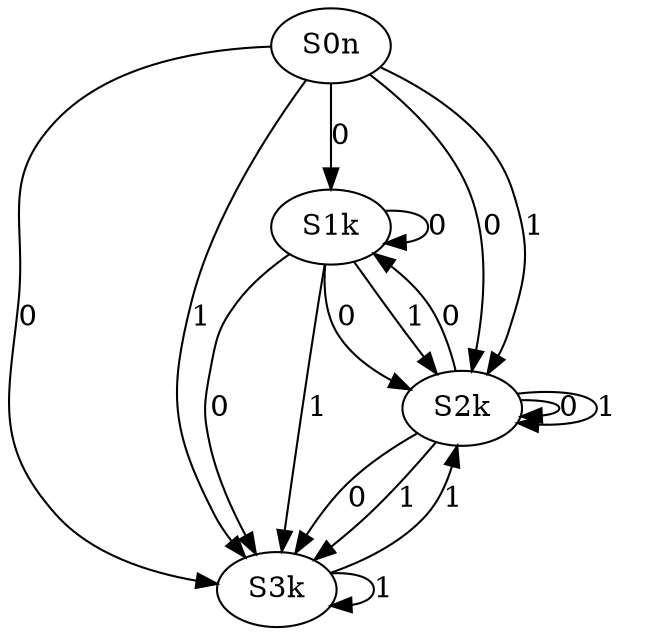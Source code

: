 // Machine
digraph {
	S0n [label=S0n]
	S1k [label=S1k]
	S2k [label=S2k]
	S3k [label=S3k]
	S0n -> S1k [label=0]
	S0n -> S2k [label=0]
	S0n -> S3k [label=0]
	S0n -> S2k [label=1]
	S0n -> S3k [label=1]
	S1k -> S1k [label=0]
	S1k -> S2k [label=0]
	S1k -> S3k [label=0]
	S1k -> S2k [label=1]
	S1k -> S3k [label=1]
	S2k -> S1k [label=0]
	S2k -> S2k [label=0]
	S2k -> S3k [label=0]
	S2k -> S2k [label=1]
	S2k -> S3k [label=1]
	S3k -> S2k [label=1]
	S3k -> S3k [label=1]
}
